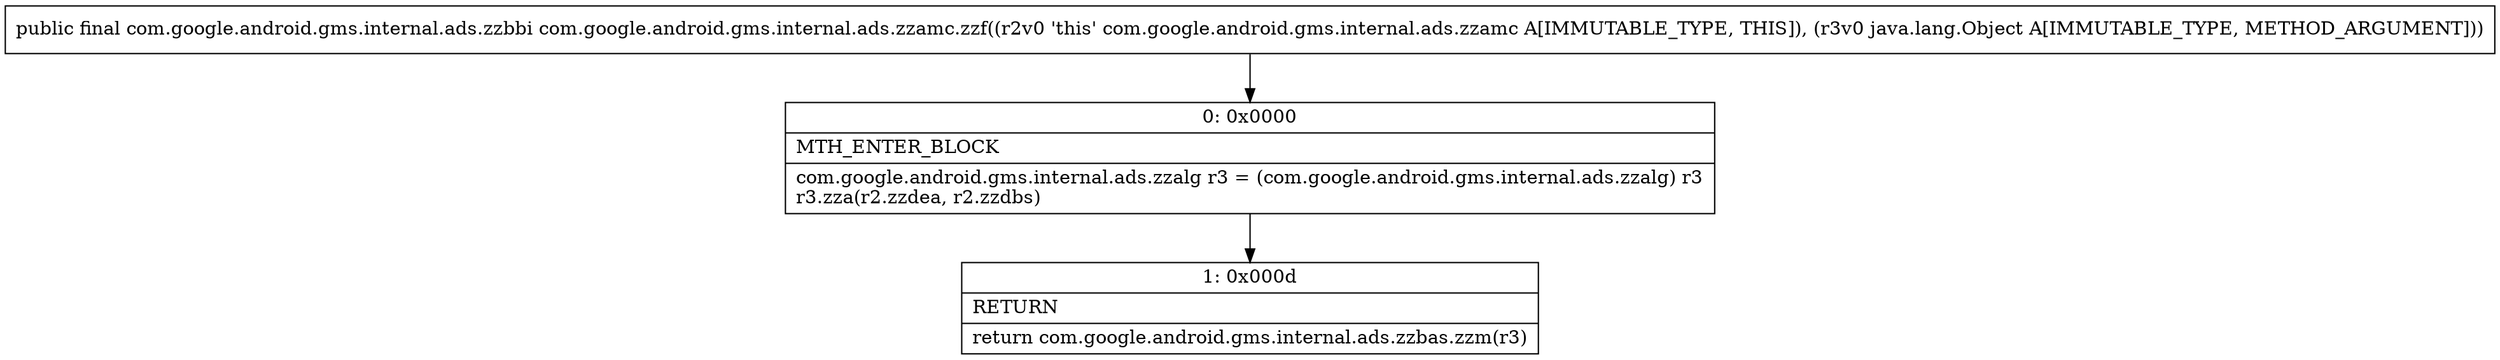 digraph "CFG forcom.google.android.gms.internal.ads.zzamc.zzf(Ljava\/lang\/Object;)Lcom\/google\/android\/gms\/internal\/ads\/zzbbi;" {
Node_0 [shape=record,label="{0\:\ 0x0000|MTH_ENTER_BLOCK\l|com.google.android.gms.internal.ads.zzalg r3 = (com.google.android.gms.internal.ads.zzalg) r3\lr3.zza(r2.zzdea, r2.zzdbs)\l}"];
Node_1 [shape=record,label="{1\:\ 0x000d|RETURN\l|return com.google.android.gms.internal.ads.zzbas.zzm(r3)\l}"];
MethodNode[shape=record,label="{public final com.google.android.gms.internal.ads.zzbbi com.google.android.gms.internal.ads.zzamc.zzf((r2v0 'this' com.google.android.gms.internal.ads.zzamc A[IMMUTABLE_TYPE, THIS]), (r3v0 java.lang.Object A[IMMUTABLE_TYPE, METHOD_ARGUMENT])) }"];
MethodNode -> Node_0;
Node_0 -> Node_1;
}

